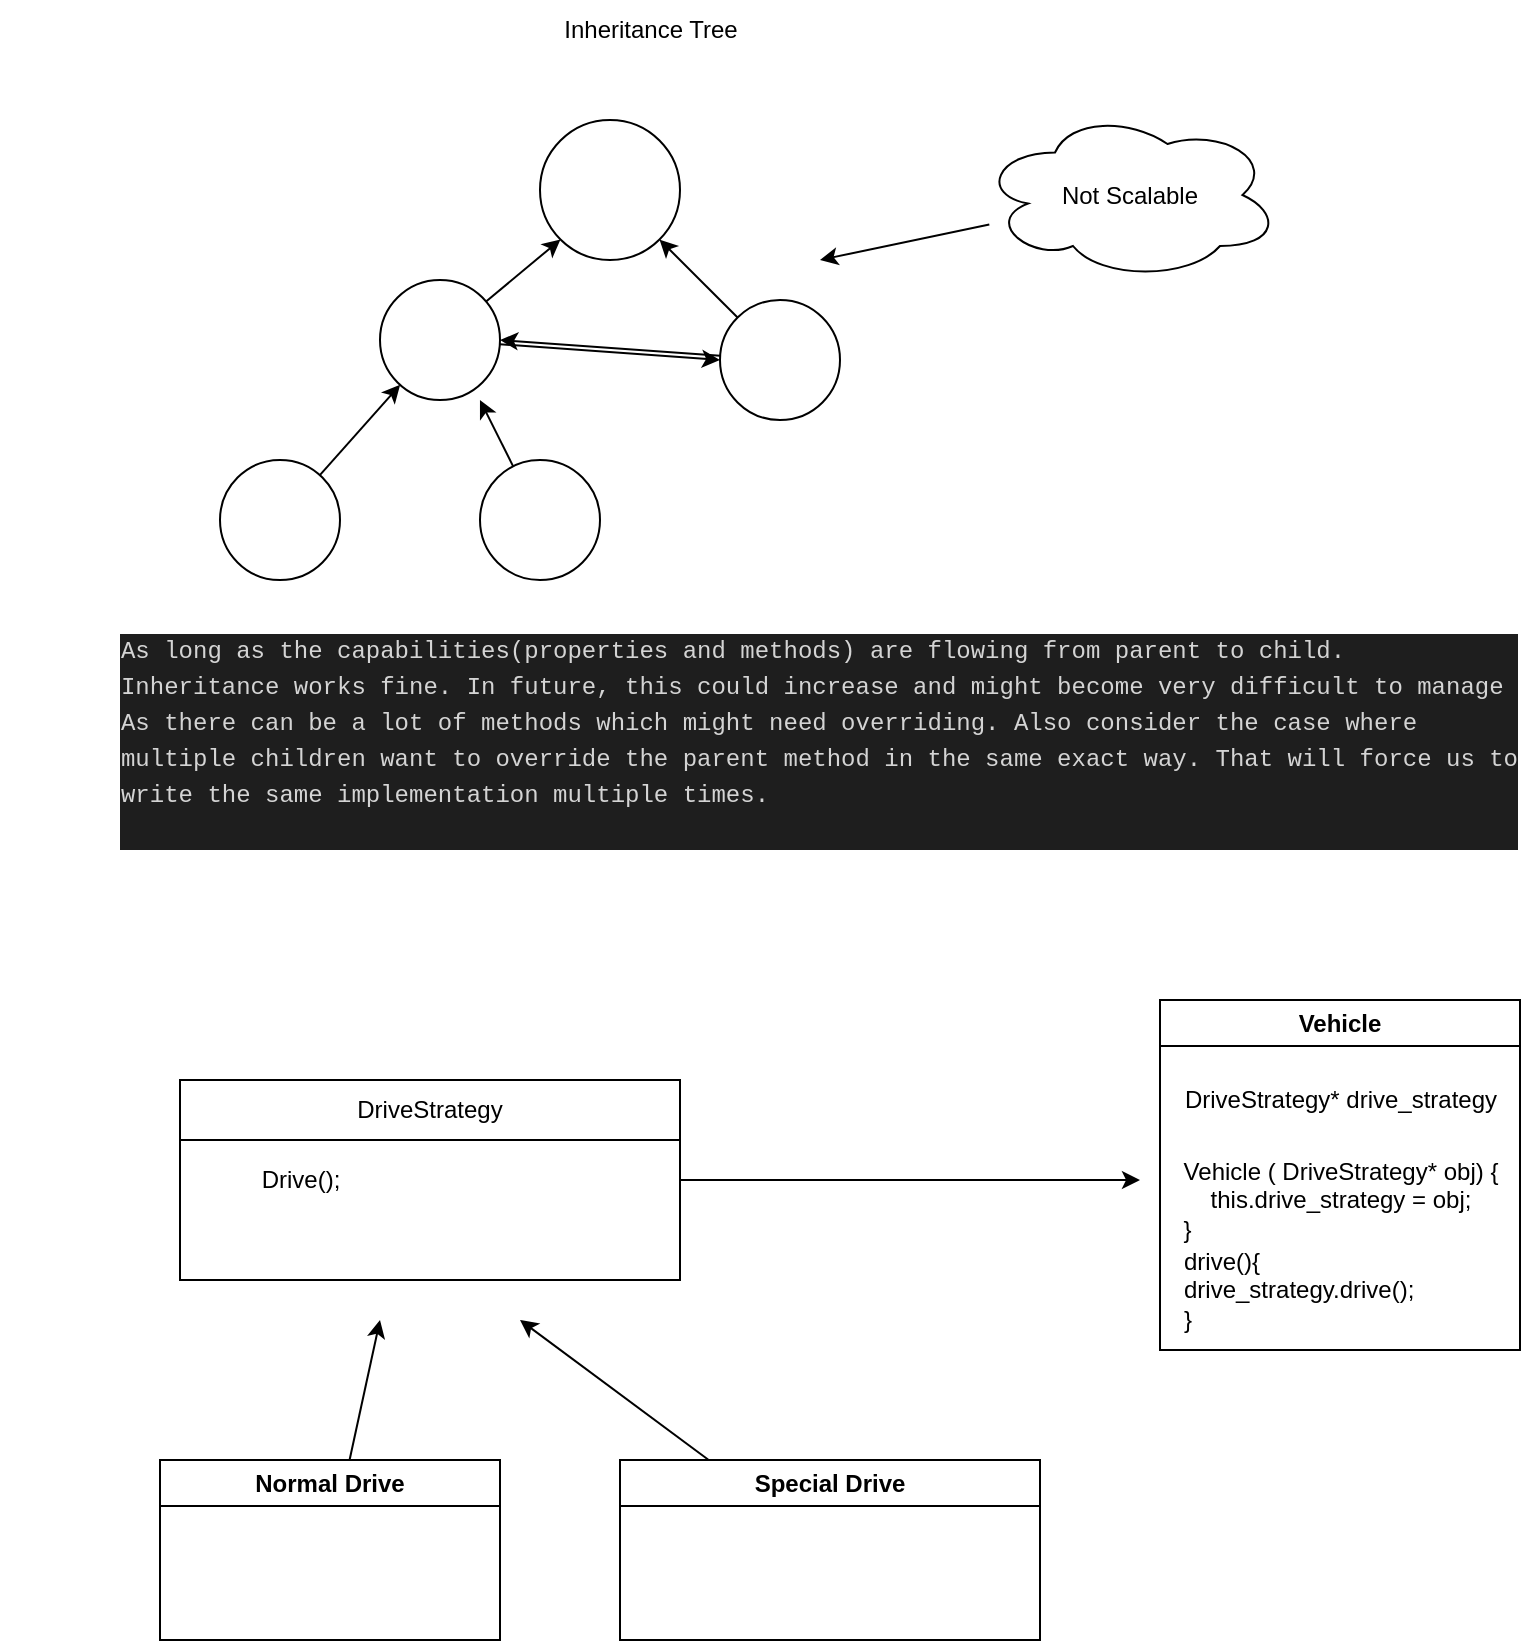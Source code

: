 <mxfile>
    <diagram id="f2IpPvkwyJMUUhClNatq" name="Page-1">
        <mxGraphModel dx="1586" dy="708" grid="1" gridSize="10" guides="1" tooltips="1" connect="1" arrows="1" fold="1" page="1" pageScale="1" pageWidth="827" pageHeight="1169" math="0" shadow="0">
            <root>
                <mxCell id="0"/>
                <mxCell id="1" parent="0"/>
                <mxCell id="5" value="" style="ellipse;whiteSpace=wrap;html=1;aspect=fixed;" vertex="1" parent="1">
                    <mxGeometry x="230" y="80" width="70" height="70" as="geometry"/>
                </mxCell>
                <mxCell id="8" style="edgeStyle=none;html=1;entryX=0;entryY=1;entryDx=0;entryDy=0;" edge="1" parent="1" source="6" target="5">
                    <mxGeometry relative="1" as="geometry">
                        <mxPoint x="220" y="160" as="targetPoint"/>
                    </mxGeometry>
                </mxCell>
                <mxCell id="17" style="edgeStyle=none;html=1;entryX=0;entryY=0.5;entryDx=0;entryDy=0;fontSize=12;" edge="1" parent="1" source="6" target="7">
                    <mxGeometry relative="1" as="geometry"/>
                </mxCell>
                <mxCell id="6" value="" style="ellipse;whiteSpace=wrap;html=1;aspect=fixed;" vertex="1" parent="1">
                    <mxGeometry x="150" y="160" width="60" height="60" as="geometry"/>
                </mxCell>
                <mxCell id="9" style="edgeStyle=none;html=1;" edge="1" parent="1" source="7" target="5">
                    <mxGeometry relative="1" as="geometry"/>
                </mxCell>
                <mxCell id="16" style="edgeStyle=none;html=1;entryX=1;entryY=0.5;entryDx=0;entryDy=0;fontSize=12;" edge="1" parent="1" source="7" target="6">
                    <mxGeometry relative="1" as="geometry"/>
                </mxCell>
                <mxCell id="7" value="" style="ellipse;whiteSpace=wrap;html=1;aspect=fixed;" vertex="1" parent="1">
                    <mxGeometry x="320" y="170" width="60" height="60" as="geometry"/>
                </mxCell>
                <mxCell id="11" style="edgeStyle=none;html=1;" edge="1" parent="1" source="10" target="6">
                    <mxGeometry relative="1" as="geometry"/>
                </mxCell>
                <mxCell id="10" value="" style="ellipse;whiteSpace=wrap;html=1;aspect=fixed;" vertex="1" parent="1">
                    <mxGeometry x="70" y="250" width="60" height="60" as="geometry"/>
                </mxCell>
                <mxCell id="13" style="edgeStyle=none;html=1;entryX=0.833;entryY=1;entryDx=0;entryDy=0;entryPerimeter=0;" edge="1" parent="1" source="12" target="6">
                    <mxGeometry relative="1" as="geometry"/>
                </mxCell>
                <mxCell id="12" value="" style="ellipse;whiteSpace=wrap;html=1;aspect=fixed;" vertex="1" parent="1">
                    <mxGeometry x="200" y="250" width="60" height="60" as="geometry"/>
                </mxCell>
                <mxCell id="14" value="&lt;font style=&quot;font-size: 12px;&quot;&gt;Inheritance Tree&lt;/font&gt;" style="text;html=1;align=center;verticalAlign=middle;resizable=0;points=[];autosize=1;strokeColor=none;fillColor=none;" vertex="1" parent="1">
                    <mxGeometry x="230" y="20" width="110" height="30" as="geometry"/>
                </mxCell>
                <mxCell id="15" value="&lt;blockquote style=&quot;margin: 0 0 0 40px; border: none; padding: 0px;&quot;&gt;&lt;div style=&quot;color: rgb(212, 212, 212); background-color: rgb(30, 30, 30); font-family: Menlo, Monaco, &amp;quot;Courier New&amp;quot;, monospace; line-height: 18px;&quot;&gt;&lt;div style=&quot;text-align: justify;&quot;&gt;As long as the capabilities(properties and methods) are flowing from parent to child.&lt;/div&gt;&lt;div style=&quot;text-align: justify;&quot;&gt;Inheritance works fine. In future, this could increase and might become very difficult to manage&lt;/div&gt;&lt;div style=&quot;text-align: justify;&quot;&gt;As there can be a lot of methods which might need overriding. Also consider the case where&lt;/div&gt;&lt;div style=&quot;text-align: justify;&quot;&gt;multiple children want to override the parent method in the same exact way. That will force us to&lt;/div&gt;&lt;div style=&quot;text-align: justify;&quot;&gt;write the same implementation multiple times.&lt;/div&gt;&lt;div style=&quot;text-align: justify;&quot;&gt;&lt;br&gt;&lt;/div&gt;&lt;/div&gt;&lt;/blockquote&gt;" style="text;html=1;align=right;verticalAlign=middle;resizable=0;points=[];autosize=1;strokeColor=none;fillColor=none;fontSize=12;" vertex="1" parent="1">
                    <mxGeometry x="-40" y="330" width="760" height="120" as="geometry"/>
                </mxCell>
                <mxCell id="19" style="edgeStyle=none;html=1;fontSize=12;" edge="1" parent="1" source="18">
                    <mxGeometry relative="1" as="geometry">
                        <mxPoint x="370" y="150" as="targetPoint"/>
                    </mxGeometry>
                </mxCell>
                <mxCell id="18" value="Not Scalable" style="ellipse;shape=cloud;whiteSpace=wrap;html=1;fontSize=12;" vertex="1" parent="1">
                    <mxGeometry x="450" y="75" width="150" height="85" as="geometry"/>
                </mxCell>
                <mxCell id="28" style="edgeStyle=none;html=1;fontSize=12;" edge="1" parent="1" source="26">
                    <mxGeometry relative="1" as="geometry">
                        <mxPoint x="150" y="680" as="targetPoint"/>
                    </mxGeometry>
                </mxCell>
                <mxCell id="26" value="Normal Drive" style="swimlane;whiteSpace=wrap;html=1;fontSize=12;" vertex="1" parent="1">
                    <mxGeometry x="40" y="750" width="170" height="90" as="geometry"/>
                </mxCell>
                <mxCell id="29" style="edgeStyle=none;html=1;fontSize=12;" edge="1" parent="1" source="27">
                    <mxGeometry relative="1" as="geometry">
                        <mxPoint x="220" y="680" as="targetPoint"/>
                    </mxGeometry>
                </mxCell>
                <mxCell id="27" value="Special Drive" style="swimlane;whiteSpace=wrap;html=1;fontSize=12;" vertex="1" parent="1">
                    <mxGeometry x="270" y="750" width="210" height="90" as="geometry"/>
                </mxCell>
                <mxCell id="35" style="edgeStyle=none;html=1;fontSize=12;" edge="1" parent="1" source="30">
                    <mxGeometry relative="1" as="geometry">
                        <mxPoint x="530" y="610" as="targetPoint"/>
                    </mxGeometry>
                </mxCell>
                <mxCell id="30" value="&lt;span style=&quot;font-weight: 400;&quot;&gt;DriveStrategy&lt;/span&gt;" style="swimlane;whiteSpace=wrap;html=1;fontSize=12;startSize=30;" vertex="1" parent="1">
                    <mxGeometry x="50" y="560" width="250" height="100" as="geometry"/>
                </mxCell>
                <mxCell id="31" value="Drive();" style="text;html=1;align=center;verticalAlign=middle;resizable=0;points=[];autosize=1;strokeColor=none;fillColor=none;fontSize=12;" vertex="1" parent="1">
                    <mxGeometry x="80" y="595" width="60" height="30" as="geometry"/>
                </mxCell>
                <mxCell id="33" value="Vehicle" style="swimlane;whiteSpace=wrap;html=1;fontSize=12;" vertex="1" parent="1">
                    <mxGeometry x="540" y="520" width="180" height="175" as="geometry"/>
                </mxCell>
                <mxCell id="36" value="DriveStrategy* drive_strategy" style="text;html=1;align=center;verticalAlign=middle;resizable=0;points=[];autosize=1;strokeColor=none;fillColor=none;fontSize=12;" vertex="1" parent="33">
                    <mxGeometry y="35" width="180" height="30" as="geometry"/>
                </mxCell>
                <mxCell id="37" value="Vehicle ( DriveStrategy* obj) {&lt;br&gt;this.drive_strategy = obj;&lt;br&gt;&lt;div style=&quot;text-align: left;&quot;&gt;&lt;span style=&quot;background-color: initial;&quot;&gt;}&lt;/span&gt;&lt;/div&gt;" style="text;html=1;align=center;verticalAlign=middle;resizable=0;points=[];autosize=1;strokeColor=none;fillColor=none;fontSize=12;" vertex="1" parent="33">
                    <mxGeometry y="70" width="180" height="60" as="geometry"/>
                </mxCell>
                <mxCell id="38" value="drive(){&lt;br&gt;drive_strategy.drive();&lt;br&gt;}" style="text;html=1;align=left;verticalAlign=middle;resizable=0;points=[];autosize=1;strokeColor=none;fillColor=none;fontSize=12;" vertex="1" parent="33">
                    <mxGeometry x="10" y="115" width="140" height="60" as="geometry"/>
                </mxCell>
            </root>
        </mxGraphModel>
    </diagram>
</mxfile>